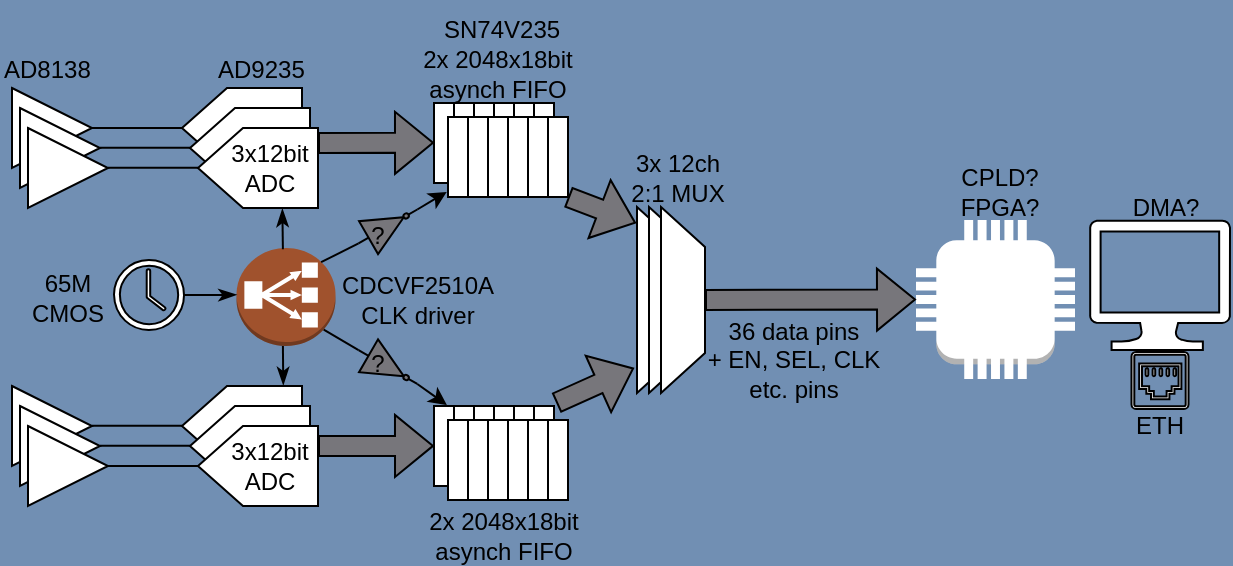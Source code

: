 <mxfile version="24.6.5" type="github">
  <diagram name="Page-1" id="jmYyxMxFKMTEYZxG9lPR">
    <mxGraphModel dx="683" dy="403" grid="1" gridSize="10" guides="1" tooltips="1" connect="1" arrows="1" fold="1" page="1" pageScale="1" pageWidth="850" pageHeight="1100" background="#718FB3" math="0" shadow="0">
      <root>
        <mxCell id="0" />
        <mxCell id="1" parent="0" />
        <mxCell id="bR-4oArYyXdeXGkrvtgy-1" value="" style="shape=offPageConnector;whiteSpace=wrap;html=1;rotation=90;" parent="1" vertex="1">
          <mxGeometry x="144" y="180" width="40" height="60" as="geometry" />
        </mxCell>
        <mxCell id="bR-4oArYyXdeXGkrvtgy-2" value="" style="shape=offPageConnector;whiteSpace=wrap;html=1;rotation=90;" parent="1" vertex="1">
          <mxGeometry x="148" y="190" width="40" height="60" as="geometry" />
        </mxCell>
        <mxCell id="bR-4oArYyXdeXGkrvtgy-3" value="" style="shape=offPageConnector;whiteSpace=wrap;html=1;rotation=90;" parent="1" vertex="1">
          <mxGeometry x="152" y="200" width="40" height="60" as="geometry" />
        </mxCell>
        <mxCell id="bR-4oArYyXdeXGkrvtgy-4" value="" style="shape=offPageConnector;whiteSpace=wrap;html=1;rotation=90;" parent="1" vertex="1">
          <mxGeometry x="144" y="329" width="40" height="60" as="geometry" />
        </mxCell>
        <mxCell id="bR-4oArYyXdeXGkrvtgy-5" value="" style="shape=offPageConnector;whiteSpace=wrap;html=1;rotation=90;" parent="1" vertex="1">
          <mxGeometry x="148" y="339" width="40" height="60" as="geometry" />
        </mxCell>
        <mxCell id="bR-4oArYyXdeXGkrvtgy-6" value="" style="shape=offPageConnector;whiteSpace=wrap;html=1;rotation=90;" parent="1" vertex="1">
          <mxGeometry x="152" y="349" width="40" height="60" as="geometry" />
        </mxCell>
        <mxCell id="bR-4oArYyXdeXGkrvtgy-7" value="" style="triangle;whiteSpace=wrap;html=1;" parent="1" vertex="1">
          <mxGeometry x="49" y="190" width="40" height="40" as="geometry" />
        </mxCell>
        <mxCell id="bR-4oArYyXdeXGkrvtgy-8" value="" style="triangle;whiteSpace=wrap;html=1;" parent="1" vertex="1">
          <mxGeometry x="53" y="200" width="40" height="40" as="geometry" />
        </mxCell>
        <mxCell id="bR-4oArYyXdeXGkrvtgy-9" value="" style="triangle;whiteSpace=wrap;html=1;" parent="1" vertex="1">
          <mxGeometry x="57" y="210" width="40" height="40" as="geometry" />
        </mxCell>
        <mxCell id="bR-4oArYyXdeXGkrvtgy-10" value="" style="triangle;whiteSpace=wrap;html=1;" parent="1" vertex="1">
          <mxGeometry x="49" y="339" width="40" height="40" as="geometry" />
        </mxCell>
        <mxCell id="bR-4oArYyXdeXGkrvtgy-11" value="" style="triangle;whiteSpace=wrap;html=1;" parent="1" vertex="1">
          <mxGeometry x="53" y="349" width="40" height="40" as="geometry" />
        </mxCell>
        <mxCell id="bR-4oArYyXdeXGkrvtgy-13" style="edgeStyle=orthogonalEdgeStyle;rounded=0;orthogonalLoop=1;jettySize=auto;html=1;entryX=0.5;entryY=1;entryDx=0;entryDy=0;strokeColor=default;curved=0;startArrow=none;startFill=0;endArrow=none;endFill=0;" parent="1" source="bR-4oArYyXdeXGkrvtgy-12" target="bR-4oArYyXdeXGkrvtgy-6" edge="1">
          <mxGeometry relative="1" as="geometry" />
        </mxCell>
        <mxCell id="bR-4oArYyXdeXGkrvtgy-12" value="" style="triangle;whiteSpace=wrap;html=1;" parent="1" vertex="1">
          <mxGeometry x="57" y="359" width="40" height="40" as="geometry" />
        </mxCell>
        <mxCell id="bR-4oArYyXdeXGkrvtgy-14" style="edgeStyle=orthogonalEdgeStyle;rounded=0;orthogonalLoop=1;jettySize=auto;html=1;entryX=0.5;entryY=1;entryDx=0;entryDy=0;strokeColor=default;curved=0;startArrow=none;startFill=0;endArrow=none;endFill=0;" parent="1" edge="1">
          <mxGeometry relative="1" as="geometry">
            <mxPoint x="93" y="368.92" as="sourcePoint" />
            <mxPoint x="138" y="368.92" as="targetPoint" />
          </mxGeometry>
        </mxCell>
        <mxCell id="bR-4oArYyXdeXGkrvtgy-15" style="edgeStyle=orthogonalEdgeStyle;rounded=0;orthogonalLoop=1;jettySize=auto;html=1;entryX=0.5;entryY=1;entryDx=0;entryDy=0;strokeColor=default;curved=0;startArrow=none;startFill=0;endArrow=none;endFill=0;" parent="1" edge="1">
          <mxGeometry relative="1" as="geometry">
            <mxPoint x="89" y="358.91" as="sourcePoint" />
            <mxPoint x="134" y="358.91" as="targetPoint" />
          </mxGeometry>
        </mxCell>
        <mxCell id="bR-4oArYyXdeXGkrvtgy-16" style="edgeStyle=orthogonalEdgeStyle;rounded=0;orthogonalLoop=1;jettySize=auto;html=1;entryX=0.5;entryY=1;entryDx=0;entryDy=0;strokeColor=default;curved=0;startArrow=none;startFill=0;endArrow=none;endFill=0;" parent="1" edge="1">
          <mxGeometry relative="1" as="geometry">
            <mxPoint x="97" y="229.89" as="sourcePoint" />
            <mxPoint x="142" y="229.89" as="targetPoint" />
          </mxGeometry>
        </mxCell>
        <mxCell id="bR-4oArYyXdeXGkrvtgy-17" style="edgeStyle=orthogonalEdgeStyle;rounded=0;orthogonalLoop=1;jettySize=auto;html=1;entryX=0.5;entryY=1;entryDx=0;entryDy=0;strokeColor=default;curved=0;startArrow=none;startFill=0;endArrow=none;endFill=0;" parent="1" edge="1">
          <mxGeometry relative="1" as="geometry">
            <mxPoint x="93" y="219.86" as="sourcePoint" />
            <mxPoint x="138" y="219.86" as="targetPoint" />
          </mxGeometry>
        </mxCell>
        <mxCell id="bR-4oArYyXdeXGkrvtgy-18" style="edgeStyle=orthogonalEdgeStyle;rounded=0;orthogonalLoop=1;jettySize=auto;html=1;entryX=0.5;entryY=1;entryDx=0;entryDy=0;strokeColor=default;curved=0;startArrow=none;startFill=0;endArrow=none;endFill=0;" parent="1" edge="1">
          <mxGeometry relative="1" as="geometry">
            <mxPoint x="89" y="210" as="sourcePoint" />
            <mxPoint x="134" y="210" as="targetPoint" />
          </mxGeometry>
        </mxCell>
        <mxCell id="bR-4oArYyXdeXGkrvtgy-19" value="&lt;div&gt;3x12bit&lt;/div&gt;&lt;div&gt;ADC&lt;/div&gt;" style="text;html=1;align=center;verticalAlign=middle;whiteSpace=wrap;rounded=0;" parent="1" vertex="1">
          <mxGeometry x="160" y="222.5" width="36" height="15" as="geometry" />
        </mxCell>
        <mxCell id="bR-4oArYyXdeXGkrvtgy-20" value="&lt;div&gt;3x12bit&lt;/div&gt;&lt;div&gt;ADC&lt;/div&gt;" style="text;html=1;align=center;verticalAlign=middle;whiteSpace=wrap;rounded=0;" parent="1" vertex="1">
          <mxGeometry x="160" y="371.5" width="36" height="15" as="geometry" />
        </mxCell>
        <mxCell id="bR-4oArYyXdeXGkrvtgy-21" value="" style="rounded=0;whiteSpace=wrap;html=1;" parent="1" vertex="1">
          <mxGeometry x="260" y="197.5" width="10" height="40" as="geometry" />
        </mxCell>
        <mxCell id="bR-4oArYyXdeXGkrvtgy-22" value="" style="rounded=0;whiteSpace=wrap;html=1;" parent="1" vertex="1">
          <mxGeometry x="270" y="197.5" width="10" height="40" as="geometry" />
        </mxCell>
        <mxCell id="bR-4oArYyXdeXGkrvtgy-23" value="" style="rounded=0;whiteSpace=wrap;html=1;" parent="1" vertex="1">
          <mxGeometry x="280" y="197.5" width="10" height="40" as="geometry" />
        </mxCell>
        <mxCell id="bR-4oArYyXdeXGkrvtgy-24" value="" style="rounded=0;whiteSpace=wrap;html=1;" parent="1" vertex="1">
          <mxGeometry x="290" y="197.5" width="10" height="40" as="geometry" />
        </mxCell>
        <mxCell id="bR-4oArYyXdeXGkrvtgy-25" value="" style="rounded=0;whiteSpace=wrap;html=1;" parent="1" vertex="1">
          <mxGeometry x="300" y="197.5" width="10" height="40" as="geometry" />
        </mxCell>
        <mxCell id="bR-4oArYyXdeXGkrvtgy-26" value="" style="rounded=0;whiteSpace=wrap;html=1;" parent="1" vertex="1">
          <mxGeometry x="310" y="197.5" width="10" height="40" as="geometry" />
        </mxCell>
        <mxCell id="bR-4oArYyXdeXGkrvtgy-27" value="" style="rounded=0;whiteSpace=wrap;html=1;" parent="1" vertex="1">
          <mxGeometry x="260" y="349" width="10" height="40" as="geometry" />
        </mxCell>
        <mxCell id="bR-4oArYyXdeXGkrvtgy-28" value="" style="rounded=0;whiteSpace=wrap;html=1;" parent="1" vertex="1">
          <mxGeometry x="270" y="349" width="10" height="40" as="geometry" />
        </mxCell>
        <mxCell id="bR-4oArYyXdeXGkrvtgy-29" value="" style="rounded=0;whiteSpace=wrap;html=1;" parent="1" vertex="1">
          <mxGeometry x="280" y="349" width="10" height="40" as="geometry" />
        </mxCell>
        <mxCell id="bR-4oArYyXdeXGkrvtgy-30" value="" style="rounded=0;whiteSpace=wrap;html=1;" parent="1" vertex="1">
          <mxGeometry x="290" y="349" width="10" height="40" as="geometry" />
        </mxCell>
        <mxCell id="bR-4oArYyXdeXGkrvtgy-31" value="" style="rounded=0;whiteSpace=wrap;html=1;" parent="1" vertex="1">
          <mxGeometry x="300" y="349" width="10" height="40" as="geometry" />
        </mxCell>
        <mxCell id="bR-4oArYyXdeXGkrvtgy-32" value="" style="rounded=0;whiteSpace=wrap;html=1;" parent="1" vertex="1">
          <mxGeometry x="310" y="349" width="10" height="40" as="geometry" />
        </mxCell>
        <mxCell id="bR-4oArYyXdeXGkrvtgy-35" value="" style="shape=flexArrow;endArrow=classic;html=1;rounded=0;entryX=1;entryY=0.5;entryDx=0;entryDy=0;exitX=0.25;exitY=0;exitDx=0;exitDy=0;fillColor=#77767b;" parent="1" source="bR-4oArYyXdeXGkrvtgy-6" edge="1">
          <mxGeometry width="50" height="50" relative="1" as="geometry">
            <mxPoint x="210" y="369" as="sourcePoint" />
            <mxPoint x="260" y="368.94" as="targetPoint" />
            <Array as="points" />
          </mxGeometry>
        </mxCell>
        <mxCell id="bR-4oArYyXdeXGkrvtgy-36" value="" style="shape=flexArrow;endArrow=classic;html=1;rounded=0;entryX=1;entryY=0.5;entryDx=0;entryDy=0;exitX=0.25;exitY=0;exitDx=0;exitDy=0;fillColor=#77767b;" parent="1" edge="1">
          <mxGeometry width="50" height="50" relative="1" as="geometry">
            <mxPoint x="202" y="217.45" as="sourcePoint" />
            <mxPoint x="260" y="217.39" as="targetPoint" />
            <Array as="points" />
          </mxGeometry>
        </mxCell>
        <mxCell id="bR-4oArYyXdeXGkrvtgy-37" value="&lt;div&gt;&lt;br&gt;&lt;/div&gt;&lt;div&gt;2x 2048x18bit&lt;/div&gt;&lt;div&gt;asynch FIFO&lt;/div&gt;" style="text;html=1;align=center;verticalAlign=middle;whiteSpace=wrap;rounded=0;" parent="1" vertex="1">
          <mxGeometry x="248.5" y="160.5" width="85.5" height="30" as="geometry" />
        </mxCell>
        <mxCell id="bR-4oArYyXdeXGkrvtgy-43" value="&lt;div&gt;&lt;br&gt;&lt;/div&gt;&lt;div&gt;65M&lt;/div&gt;&lt;div&gt;CMOS&lt;br&gt;&lt;/div&gt;" style="text;html=1;align=center;verticalAlign=middle;whiteSpace=wrap;rounded=0;" parent="1" vertex="1">
          <mxGeometry x="51" y="276" width="52" height="23" as="geometry" />
        </mxCell>
        <mxCell id="bR-4oArYyXdeXGkrvtgy-45" value="" style="sketch=0;pointerEvents=1;shadow=0;dashed=0;html=1;labelPosition=center;verticalLabelPosition=bottom;verticalAlign=top;outlineConnect=0;align=center;shape=mxgraph.office.concepts.clock;" parent="1" vertex="1">
          <mxGeometry x="100" y="276" width="35" height="35" as="geometry" />
        </mxCell>
        <mxCell id="bR-4oArYyXdeXGkrvtgy-46" value="" style="outlineConnect=0;dashed=0;verticalLabelPosition=bottom;verticalAlign=top;align=center;html=1;shape=mxgraph.aws3.classic_load_balancer;fillColor=#a0522d;fontColor=#ffffff;strokeColor=#6D1F00;" parent="1" vertex="1">
          <mxGeometry x="161.25" y="270" width="49.5" height="49" as="geometry" />
        </mxCell>
        <mxCell id="bR-4oArYyXdeXGkrvtgy-49" style="edgeStyle=orthogonalEdgeStyle;rounded=0;orthogonalLoop=1;jettySize=auto;html=1;entryX=0.5;entryY=1;entryDx=0;entryDy=0;strokeColor=default;curved=0;startArrow=none;startFill=0;endArrow=classicThin;endFill=1;" parent="1" source="bR-4oArYyXdeXGkrvtgy-45" edge="1">
          <mxGeometry relative="1" as="geometry">
            <mxPoint x="116.25" y="293.42" as="sourcePoint" />
            <mxPoint x="161.25" y="293.42" as="targetPoint" />
          </mxGeometry>
        </mxCell>
        <mxCell id="bR-4oArYyXdeXGkrvtgy-51" style="edgeStyle=orthogonalEdgeStyle;rounded=0;orthogonalLoop=1;jettySize=auto;html=1;strokeColor=default;curved=0;startArrow=none;startFill=0;endArrow=classicThin;endFill=1;entryX=1.012;entryY=0.297;entryDx=0;entryDy=0;entryPerimeter=0;" parent="1" target="bR-4oArYyXdeXGkrvtgy-3" edge="1">
          <mxGeometry relative="1" as="geometry">
            <mxPoint x="184.45" y="270.58" as="sourcePoint" />
            <mxPoint x="190" y="260" as="targetPoint" />
          </mxGeometry>
        </mxCell>
        <mxCell id="bR-4oArYyXdeXGkrvtgy-52" style="edgeStyle=orthogonalEdgeStyle;rounded=0;orthogonalLoop=1;jettySize=auto;html=1;strokeColor=default;curved=0;startArrow=none;startFill=0;endArrow=classicThin;endFill=1;entryX=-0.013;entryY=0.156;entryDx=0;entryDy=0;entryPerimeter=0;" parent="1" target="bR-4oArYyXdeXGkrvtgy-4" edge="1">
          <mxGeometry relative="1" as="geometry">
            <mxPoint x="184.45" y="318.98" as="sourcePoint" />
            <mxPoint x="184" y="298.4" as="targetPoint" />
          </mxGeometry>
        </mxCell>
        <mxCell id="bR-4oArYyXdeXGkrvtgy-54" value="&lt;div&gt;CDCVF2510A&lt;/div&gt;&lt;div&gt;CLK driver&lt;br&gt;&lt;/div&gt;" style="text;html=1;align=center;verticalAlign=middle;whiteSpace=wrap;rounded=0;" parent="1" vertex="1">
          <mxGeometry x="213" y="284" width="78" height="23" as="geometry" />
        </mxCell>
        <mxCell id="bR-4oArYyXdeXGkrvtgy-55" value="" style="rounded=0;whiteSpace=wrap;html=1;" parent="1" vertex="1">
          <mxGeometry x="267" y="204.5" width="10" height="40" as="geometry" />
        </mxCell>
        <mxCell id="bR-4oArYyXdeXGkrvtgy-56" value="" style="rounded=0;whiteSpace=wrap;html=1;" parent="1" vertex="1">
          <mxGeometry x="277" y="204.5" width="10" height="40" as="geometry" />
        </mxCell>
        <mxCell id="bR-4oArYyXdeXGkrvtgy-57" value="" style="rounded=0;whiteSpace=wrap;html=1;" parent="1" vertex="1">
          <mxGeometry x="287" y="204.5" width="10" height="40" as="geometry" />
        </mxCell>
        <mxCell id="bR-4oArYyXdeXGkrvtgy-58" value="" style="rounded=0;whiteSpace=wrap;html=1;" parent="1" vertex="1">
          <mxGeometry x="297" y="204.5" width="10" height="40" as="geometry" />
        </mxCell>
        <mxCell id="bR-4oArYyXdeXGkrvtgy-59" value="" style="rounded=0;whiteSpace=wrap;html=1;" parent="1" vertex="1">
          <mxGeometry x="307" y="204.5" width="10" height="40" as="geometry" />
        </mxCell>
        <mxCell id="bR-4oArYyXdeXGkrvtgy-60" value="" style="rounded=0;whiteSpace=wrap;html=1;" parent="1" vertex="1">
          <mxGeometry x="317" y="204.5" width="10" height="40" as="geometry" />
        </mxCell>
        <mxCell id="bR-4oArYyXdeXGkrvtgy-61" value="" style="rounded=0;whiteSpace=wrap;html=1;" parent="1" vertex="1">
          <mxGeometry x="267" y="356" width="10" height="40" as="geometry" />
        </mxCell>
        <mxCell id="bR-4oArYyXdeXGkrvtgy-62" value="" style="rounded=0;whiteSpace=wrap;html=1;" parent="1" vertex="1">
          <mxGeometry x="277" y="356" width="10" height="40" as="geometry" />
        </mxCell>
        <mxCell id="bR-4oArYyXdeXGkrvtgy-63" value="" style="rounded=0;whiteSpace=wrap;html=1;" parent="1" vertex="1">
          <mxGeometry x="287" y="356" width="10" height="40" as="geometry" />
        </mxCell>
        <mxCell id="bR-4oArYyXdeXGkrvtgy-64" value="" style="rounded=0;whiteSpace=wrap;html=1;" parent="1" vertex="1">
          <mxGeometry x="297" y="356" width="10" height="40" as="geometry" />
        </mxCell>
        <mxCell id="bR-4oArYyXdeXGkrvtgy-65" value="" style="rounded=0;whiteSpace=wrap;html=1;" parent="1" vertex="1">
          <mxGeometry x="307" y="356" width="10" height="40" as="geometry" />
        </mxCell>
        <mxCell id="bR-4oArYyXdeXGkrvtgy-66" value="" style="rounded=0;whiteSpace=wrap;html=1;" parent="1" vertex="1">
          <mxGeometry x="317" y="356" width="10" height="40" as="geometry" />
        </mxCell>
        <mxCell id="bR-4oArYyXdeXGkrvtgy-68" value="" style="verticalLabelPosition=bottom;shadow=0;dashed=0;align=center;html=1;verticalAlign=top;shape=mxgraph.electrical.logic_gates.inverter_2;rotation=-30;fillColor=#77767B;" parent="1" vertex="1">
          <mxGeometry x="220" y="249.73" width="33.93" height="19" as="geometry" />
        </mxCell>
        <mxCell id="bR-4oArYyXdeXGkrvtgy-71" value="" style="verticalLabelPosition=bottom;shadow=0;dashed=0;align=center;html=1;verticalAlign=top;shape=mxgraph.electrical.logic_gates.inverter_2;rotation=30;fillColor=#77767B;" parent="1" vertex="1">
          <mxGeometry x="220" y="320" width="33.93" height="19" as="geometry" />
        </mxCell>
        <mxCell id="bR-4oArYyXdeXGkrvtgy-72" style="rounded=0;orthogonalLoop=1;jettySize=auto;html=1;entryX=0;entryY=0.5;entryDx=0;entryDy=0;strokeColor=default;startArrow=none;startFill=0;endArrow=none;endFill=0;entryPerimeter=0;exitX=0.881;exitY=0.832;exitDx=0;exitDy=0;exitPerimeter=0;" parent="1" source="bR-4oArYyXdeXGkrvtgy-46" target="bR-4oArYyXdeXGkrvtgy-71" edge="1">
          <mxGeometry relative="1" as="geometry">
            <mxPoint x="202" y="312" as="sourcePoint" />
            <mxPoint x="247" y="312" as="targetPoint" />
          </mxGeometry>
        </mxCell>
        <mxCell id="bR-4oArYyXdeXGkrvtgy-74" style="rounded=0;orthogonalLoop=1;jettySize=auto;html=1;entryX=0;entryY=0.5;entryDx=0;entryDy=0;strokeColor=default;startArrow=none;startFill=0;endArrow=none;endFill=0;entryPerimeter=0;exitX=0.855;exitY=0.145;exitDx=0;exitDy=0;exitPerimeter=0;" parent="1" source="bR-4oArYyXdeXGkrvtgy-46" target="bR-4oArYyXdeXGkrvtgy-68" edge="1">
          <mxGeometry relative="1" as="geometry">
            <mxPoint x="210" y="280" as="sourcePoint" />
            <mxPoint x="220" y="268.73" as="targetPoint" />
            <Array as="points" />
          </mxGeometry>
        </mxCell>
        <mxCell id="bR-4oArYyXdeXGkrvtgy-75" style="rounded=0;orthogonalLoop=1;jettySize=auto;html=1;exitX=1;exitY=0.5;exitDx=0;exitDy=0;exitPerimeter=0;entryX=-0.061;entryY=0.936;entryDx=0;entryDy=0;entryPerimeter=0;" parent="1" source="bR-4oArYyXdeXGkrvtgy-68" target="bR-4oArYyXdeXGkrvtgy-55" edge="1">
          <mxGeometry relative="1" as="geometry" />
        </mxCell>
        <mxCell id="bR-4oArYyXdeXGkrvtgy-76" style="rounded=0;orthogonalLoop=1;jettySize=auto;html=1;exitX=1;exitY=0.5;exitDx=0;exitDy=0;exitPerimeter=0;entryX=0.644;entryY=-0.012;entryDx=0;entryDy=0;entryPerimeter=0;" parent="1" source="bR-4oArYyXdeXGkrvtgy-71" target="bR-4oArYyXdeXGkrvtgy-27" edge="1">
          <mxGeometry relative="1" as="geometry" />
        </mxCell>
        <mxCell id="bR-4oArYyXdeXGkrvtgy-78" value="?" style="text;html=1;align=center;verticalAlign=middle;whiteSpace=wrap;rounded=0;" parent="1" vertex="1">
          <mxGeometry x="226" y="259.73" width="12" height="9" as="geometry" />
        </mxCell>
        <mxCell id="bR-4oArYyXdeXGkrvtgy-79" value="?" style="text;html=1;align=center;verticalAlign=middle;whiteSpace=wrap;rounded=0;" parent="1" vertex="1">
          <mxGeometry x="226" y="323" width="12" height="9" as="geometry" />
        </mxCell>
        <mxCell id="bR-4oArYyXdeXGkrvtgy-80" value="" style="verticalLabelPosition=bottom;html=1;verticalAlign=top;align=center;shape=mxgraph.azure.computer;pointerEvents=1;" parent="1" vertex="1">
          <mxGeometry x="588" y="256.24" width="70" height="64.73" as="geometry" />
        </mxCell>
        <mxCell id="bR-4oArYyXdeXGkrvtgy-83" value="" style="sketch=0;pointerEvents=1;shadow=0;dashed=0;html=1;aspect=fixed;labelPosition=center;verticalLabelPosition=bottom;verticalAlign=top;align=center;outlineConnect=0;shape=mxgraph.vvd.ethernet_port;" parent="1" vertex="1">
          <mxGeometry x="608.75" y="321.99" width="28.5" height="28.5" as="geometry" />
        </mxCell>
        <mxCell id="bR-4oArYyXdeXGkrvtgy-85" value="" style="outlineConnect=0;dashed=0;verticalLabelPosition=bottom;verticalAlign=top;align=center;html=1;shape=mxgraph.aws3.coffee_pot;" parent="1" vertex="1">
          <mxGeometry x="501" y="256.01" width="79.5" height="79.5" as="geometry" />
        </mxCell>
        <mxCell id="bR-4oArYyXdeXGkrvtgy-86" value="CPLD? FPGA?" style="text;html=1;align=center;verticalAlign=middle;whiteSpace=wrap;rounded=0;" parent="1" vertex="1">
          <mxGeometry x="525" y="234.51" width="36" height="15" as="geometry" />
        </mxCell>
        <mxCell id="bR-4oArYyXdeXGkrvtgy-87" value="" style="shape=trapezoid;perimeter=trapezoidPerimeter;whiteSpace=wrap;html=1;fixedSize=1;rotation=90;" parent="1" vertex="1">
          <mxGeometry x="326" y="285" width="93" height="22" as="geometry" />
        </mxCell>
        <mxCell id="bR-4oArYyXdeXGkrvtgy-88" value="" style="shape=flexArrow;endArrow=classic;html=1;rounded=0;entryX=0.5;entryY=1;entryDx=0;entryDy=0;fillColor=#77767b;exitX=1;exitY=1;exitDx=0;exitDy=0;" parent="1" source="bR-4oArYyXdeXGkrvtgy-60" edge="1">
          <mxGeometry width="50" height="50" relative="1" as="geometry">
            <mxPoint x="330" y="250" as="sourcePoint" />
            <mxPoint x="361" y="257.51" as="targetPoint" />
            <Array as="points" />
          </mxGeometry>
        </mxCell>
        <mxCell id="bR-4oArYyXdeXGkrvtgy-89" value="" style="shape=flexArrow;endArrow=classic;html=1;rounded=0;fillColor=#77767b;exitX=1.107;exitY=-0.038;exitDx=0;exitDy=0;exitPerimeter=0;" parent="1" source="bR-4oArYyXdeXGkrvtgy-32" edge="1">
          <mxGeometry width="50" height="50" relative="1" as="geometry">
            <mxPoint x="328" y="342" as="sourcePoint" />
            <mxPoint x="360" y="330" as="targetPoint" />
            <Array as="points" />
          </mxGeometry>
        </mxCell>
        <mxCell id="bR-4oArYyXdeXGkrvtgy-90" value="" style="shape=flexArrow;endArrow=block;html=1;rounded=0;fillColor=#77767b;exitX=0.5;exitY=0;exitDx=0;exitDy=0;entryX=0;entryY=0.5;entryDx=0;entryDy=0;entryPerimeter=0;" parent="1" source="FoGmzmFJKZwqB6k9N8Ff-6" target="bR-4oArYyXdeXGkrvtgy-85" edge="1">
          <mxGeometry width="50" height="50" relative="1" as="geometry">
            <mxPoint x="414.714" y="301.518" as="sourcePoint" />
            <mxPoint x="444" y="290.485" as="targetPoint" />
            <Array as="points" />
          </mxGeometry>
        </mxCell>
        <mxCell id="FoGmzmFJKZwqB6k9N8Ff-5" value="" style="shape=trapezoid;perimeter=trapezoidPerimeter;whiteSpace=wrap;html=1;fixedSize=1;rotation=90;" vertex="1" parent="1">
          <mxGeometry x="332" y="285" width="93" height="22" as="geometry" />
        </mxCell>
        <mxCell id="FoGmzmFJKZwqB6k9N8Ff-6" value="" style="shape=trapezoid;perimeter=trapezoidPerimeter;whiteSpace=wrap;html=1;fixedSize=1;rotation=90;" vertex="1" parent="1">
          <mxGeometry x="338" y="285" width="93" height="22" as="geometry" />
        </mxCell>
        <mxCell id="FoGmzmFJKZwqB6k9N8Ff-7" value="ETH" style="text;html=1;align=center;verticalAlign=middle;whiteSpace=wrap;rounded=0;" vertex="1" parent="1">
          <mxGeometry x="605.25" y="351.5" width="36" height="15" as="geometry" />
        </mxCell>
        <mxCell id="FoGmzmFJKZwqB6k9N8Ff-8" value="&lt;div&gt;3x 12ch 2:1 MUX&lt;/div&gt;" style="text;html=1;align=center;verticalAlign=middle;whiteSpace=wrap;rounded=0;" vertex="1" parent="1">
          <mxGeometry x="357" y="227" width="50" height="15" as="geometry" />
        </mxCell>
        <mxCell id="FoGmzmFJKZwqB6k9N8Ff-9" value="DMA?" style="text;html=1;align=center;verticalAlign=middle;whiteSpace=wrap;rounded=0;" vertex="1" parent="1">
          <mxGeometry x="608.25" y="242.51" width="36" height="15" as="geometry" />
        </mxCell>
        <mxCell id="FoGmzmFJKZwqB6k9N8Ff-10" value="&lt;div&gt;2x 2048x18bit&lt;/div&gt;&lt;div&gt;asynch FIFO&lt;/div&gt;" style="text;html=1;align=center;verticalAlign=middle;whiteSpace=wrap;rounded=0;" vertex="1" parent="1">
          <mxGeometry x="252" y="406" width="86" height="15" as="geometry" />
        </mxCell>
        <mxCell id="FoGmzmFJKZwqB6k9N8Ff-11" value="&lt;div&gt;36 data pins&lt;/div&gt;&lt;div&gt;+ EN, SEL, CLK etc. pins&lt;br&gt;&lt;/div&gt;" style="text;html=1;align=center;verticalAlign=middle;whiteSpace=wrap;rounded=0;" vertex="1" parent="1">
          <mxGeometry x="395" y="318" width="90" height="15" as="geometry" />
        </mxCell>
        <mxCell id="FoGmzmFJKZwqB6k9N8Ff-13" value="AD9235" style="text;whiteSpace=wrap;html=1;" vertex="1" parent="1">
          <mxGeometry x="150" y="166.5" width="50" height="20" as="geometry" />
        </mxCell>
        <mxCell id="FoGmzmFJKZwqB6k9N8Ff-14" value="AD8138" style="text;whiteSpace=wrap;html=1;" vertex="1" parent="1">
          <mxGeometry x="43" y="166.5" width="50" height="20" as="geometry" />
        </mxCell>
        <mxCell id="FoGmzmFJKZwqB6k9N8Ff-16" value="SN74V235" style="text;whiteSpace=wrap;html=1;" vertex="1" parent="1">
          <mxGeometry x="263" y="146.5" width="50" height="20" as="geometry" />
        </mxCell>
      </root>
    </mxGraphModel>
  </diagram>
</mxfile>
